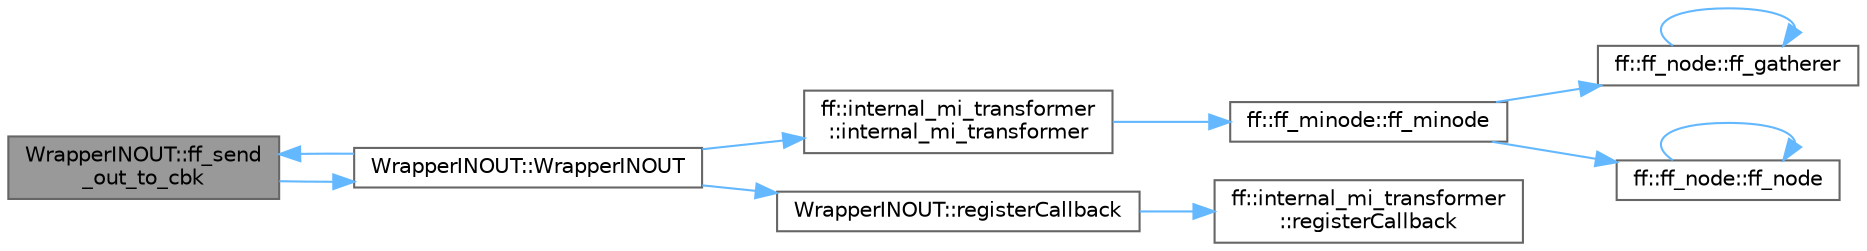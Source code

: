 digraph "WrapperINOUT::ff_send_out_to_cbk"
{
 // LATEX_PDF_SIZE
  bgcolor="transparent";
  edge [fontname=Helvetica,fontsize=10,labelfontname=Helvetica,labelfontsize=10];
  node [fontname=Helvetica,fontsize=10,shape=box,height=0.2,width=0.4];
  rankdir="LR";
  Node1 [id="Node000001",label="WrapperINOUT::ff_send\l_out_to_cbk",height=0.2,width=0.4,color="gray40", fillcolor="grey60", style="filled", fontcolor="black",tooltip=" "];
  Node1 -> Node2 [id="edge11_Node000001_Node000002",color="steelblue1",style="solid",tooltip=" "];
  Node2 [id="Node000002",label="WrapperINOUT::WrapperINOUT",height=0.2,width=0.4,color="grey40", fillcolor="white", style="filled",URL="$class_wrapper_i_n_o_u_t.html#a9cbad31fbc4ddfeb1eaa5005d7b51bbd",tooltip=" "];
  Node2 -> Node1 [id="edge12_Node000002_Node000001",color="steelblue1",style="solid",tooltip=" "];
  Node2 -> Node3 [id="edge13_Node000002_Node000003",color="steelblue1",style="solid",tooltip=" "];
  Node3 [id="Node000003",label="ff::internal_mi_transformer\l::internal_mi_transformer",height=0.2,width=0.4,color="grey40", fillcolor="white", style="filled",URL="$structff_1_1internal__mi__transformer.html#ab861baeff4b09477adfa7a13c87e97be",tooltip=" "];
  Node3 -> Node4 [id="edge14_Node000003_Node000004",color="steelblue1",style="solid",tooltip=" "];
  Node4 [id="Node000004",label="ff::ff_minode::ff_minode",height=0.2,width=0.4,color="grey40", fillcolor="white", style="filled",URL="$classff_1_1ff__minode.html#a65c242a04572c5a0655d0e497544477b",tooltip="Constructor"];
  Node4 -> Node5 [id="edge15_Node000004_Node000005",color="steelblue1",style="solid",tooltip=" "];
  Node5 [id="Node000005",label="ff::ff_node::ff_gatherer",height=0.2,width=0.4,color="grey40", fillcolor="white", style="filled",URL="$classff_1_1ff__node.html#a60ba6ed26a612548d9930f0457bf852c",tooltip=" "];
  Node5 -> Node5 [id="edge16_Node000005_Node000005",color="steelblue1",style="solid",tooltip=" "];
  Node4 -> Node6 [id="edge17_Node000004_Node000006",color="steelblue1",style="solid",tooltip=" "];
  Node6 [id="Node000006",label="ff::ff_node::ff_node",height=0.2,width=0.4,color="grey40", fillcolor="white", style="filled",URL="$classff_1_1ff__node.html#a53ab8b2244539766bdea3eb65cb04f9b",tooltip=" "];
  Node6 -> Node6 [id="edge18_Node000006_Node000006",color="steelblue1",style="solid",tooltip=" "];
  Node2 -> Node7 [id="edge19_Node000002_Node000007",color="steelblue1",style="solid",tooltip=" "];
  Node7 [id="Node000007",label="WrapperINOUT::registerCallback",height=0.2,width=0.4,color="grey40", fillcolor="white", style="filled",URL="$class_wrapper_i_n_o_u_t.html#a3a0d64599a3f9ad77a650a22607361ee",tooltip=" "];
  Node7 -> Node8 [id="edge20_Node000007_Node000008",color="steelblue1",style="solid",tooltip=" "];
  Node8 [id="Node000008",label="ff::internal_mi_transformer\l::registerCallback",height=0.2,width=0.4,color="grey40", fillcolor="white", style="filled",URL="$structff_1_1internal__mi__transformer.html#a8a8e88dde1a30835882f230f09d7a0fe",tooltip=" "];
}
